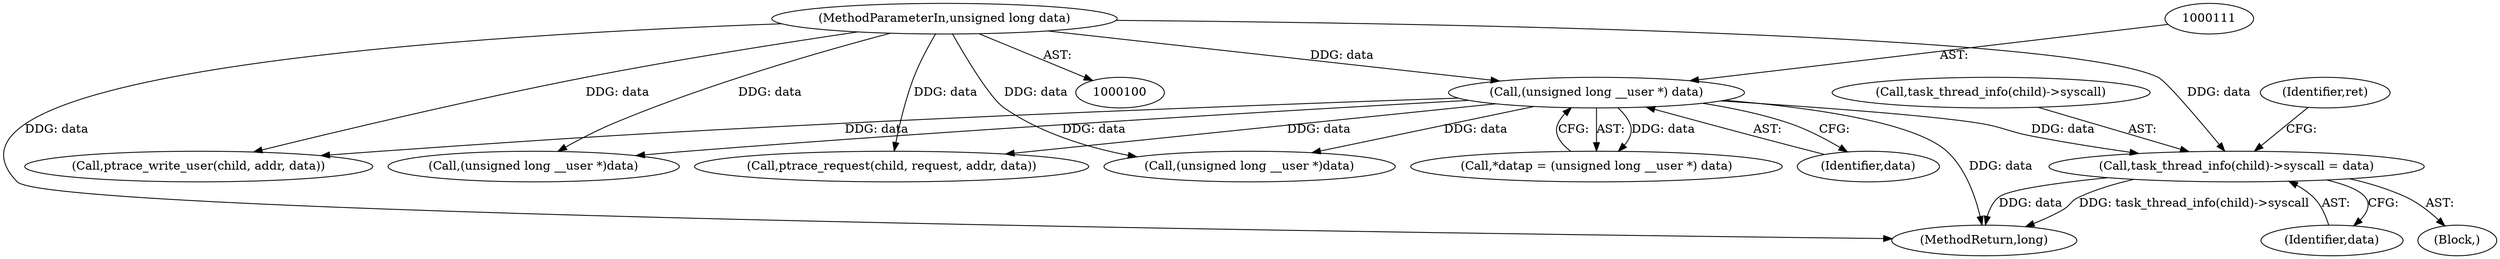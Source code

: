 digraph "0_linux_a4780adeefd042482f624f5e0d577bf9cdcbb760_0@API" {
"1000211" [label="(Call,task_thread_info(child)->syscall = data)"];
"1000110" [label="(Call,(unsigned long __user *) data)"];
"1000104" [label="(MethodParameterIn,unsigned long data)"];
"1000104" [label="(MethodParameterIn,unsigned long data)"];
"1000218" [label="(Identifier,ret)"];
"1000115" [label="(Block,)"];
"1000212" [label="(Call,task_thread_info(child)->syscall)"];
"1000127" [label="(Call,ptrace_write_user(child, addr, data))"];
"1000110" [label="(Call,(unsigned long __user *) data)"];
"1000211" [label="(Call,task_thread_info(child)->syscall = data)"];
"1000112" [label="(Identifier,data)"];
"1000310" [label="(MethodReturn,long)"];
"1000302" [label="(Call,ptrace_request(child, request, addr, data))"];
"1000108" [label="(Call,*datap = (unsigned long __user *) data)"];
"1000293" [label="(Call,(unsigned long __user *)data)"];
"1000273" [label="(Call,(unsigned long __user *)data)"];
"1000216" [label="(Identifier,data)"];
"1000211" -> "1000115"  [label="AST: "];
"1000211" -> "1000216"  [label="CFG: "];
"1000212" -> "1000211"  [label="AST: "];
"1000216" -> "1000211"  [label="AST: "];
"1000218" -> "1000211"  [label="CFG: "];
"1000211" -> "1000310"  [label="DDG: data"];
"1000211" -> "1000310"  [label="DDG: task_thread_info(child)->syscall"];
"1000110" -> "1000211"  [label="DDG: data"];
"1000104" -> "1000211"  [label="DDG: data"];
"1000110" -> "1000108"  [label="AST: "];
"1000110" -> "1000112"  [label="CFG: "];
"1000111" -> "1000110"  [label="AST: "];
"1000112" -> "1000110"  [label="AST: "];
"1000108" -> "1000110"  [label="CFG: "];
"1000110" -> "1000310"  [label="DDG: data"];
"1000110" -> "1000108"  [label="DDG: data"];
"1000104" -> "1000110"  [label="DDG: data"];
"1000110" -> "1000127"  [label="DDG: data"];
"1000110" -> "1000273"  [label="DDG: data"];
"1000110" -> "1000293"  [label="DDG: data"];
"1000110" -> "1000302"  [label="DDG: data"];
"1000104" -> "1000100"  [label="AST: "];
"1000104" -> "1000310"  [label="DDG: data"];
"1000104" -> "1000127"  [label="DDG: data"];
"1000104" -> "1000273"  [label="DDG: data"];
"1000104" -> "1000293"  [label="DDG: data"];
"1000104" -> "1000302"  [label="DDG: data"];
}
